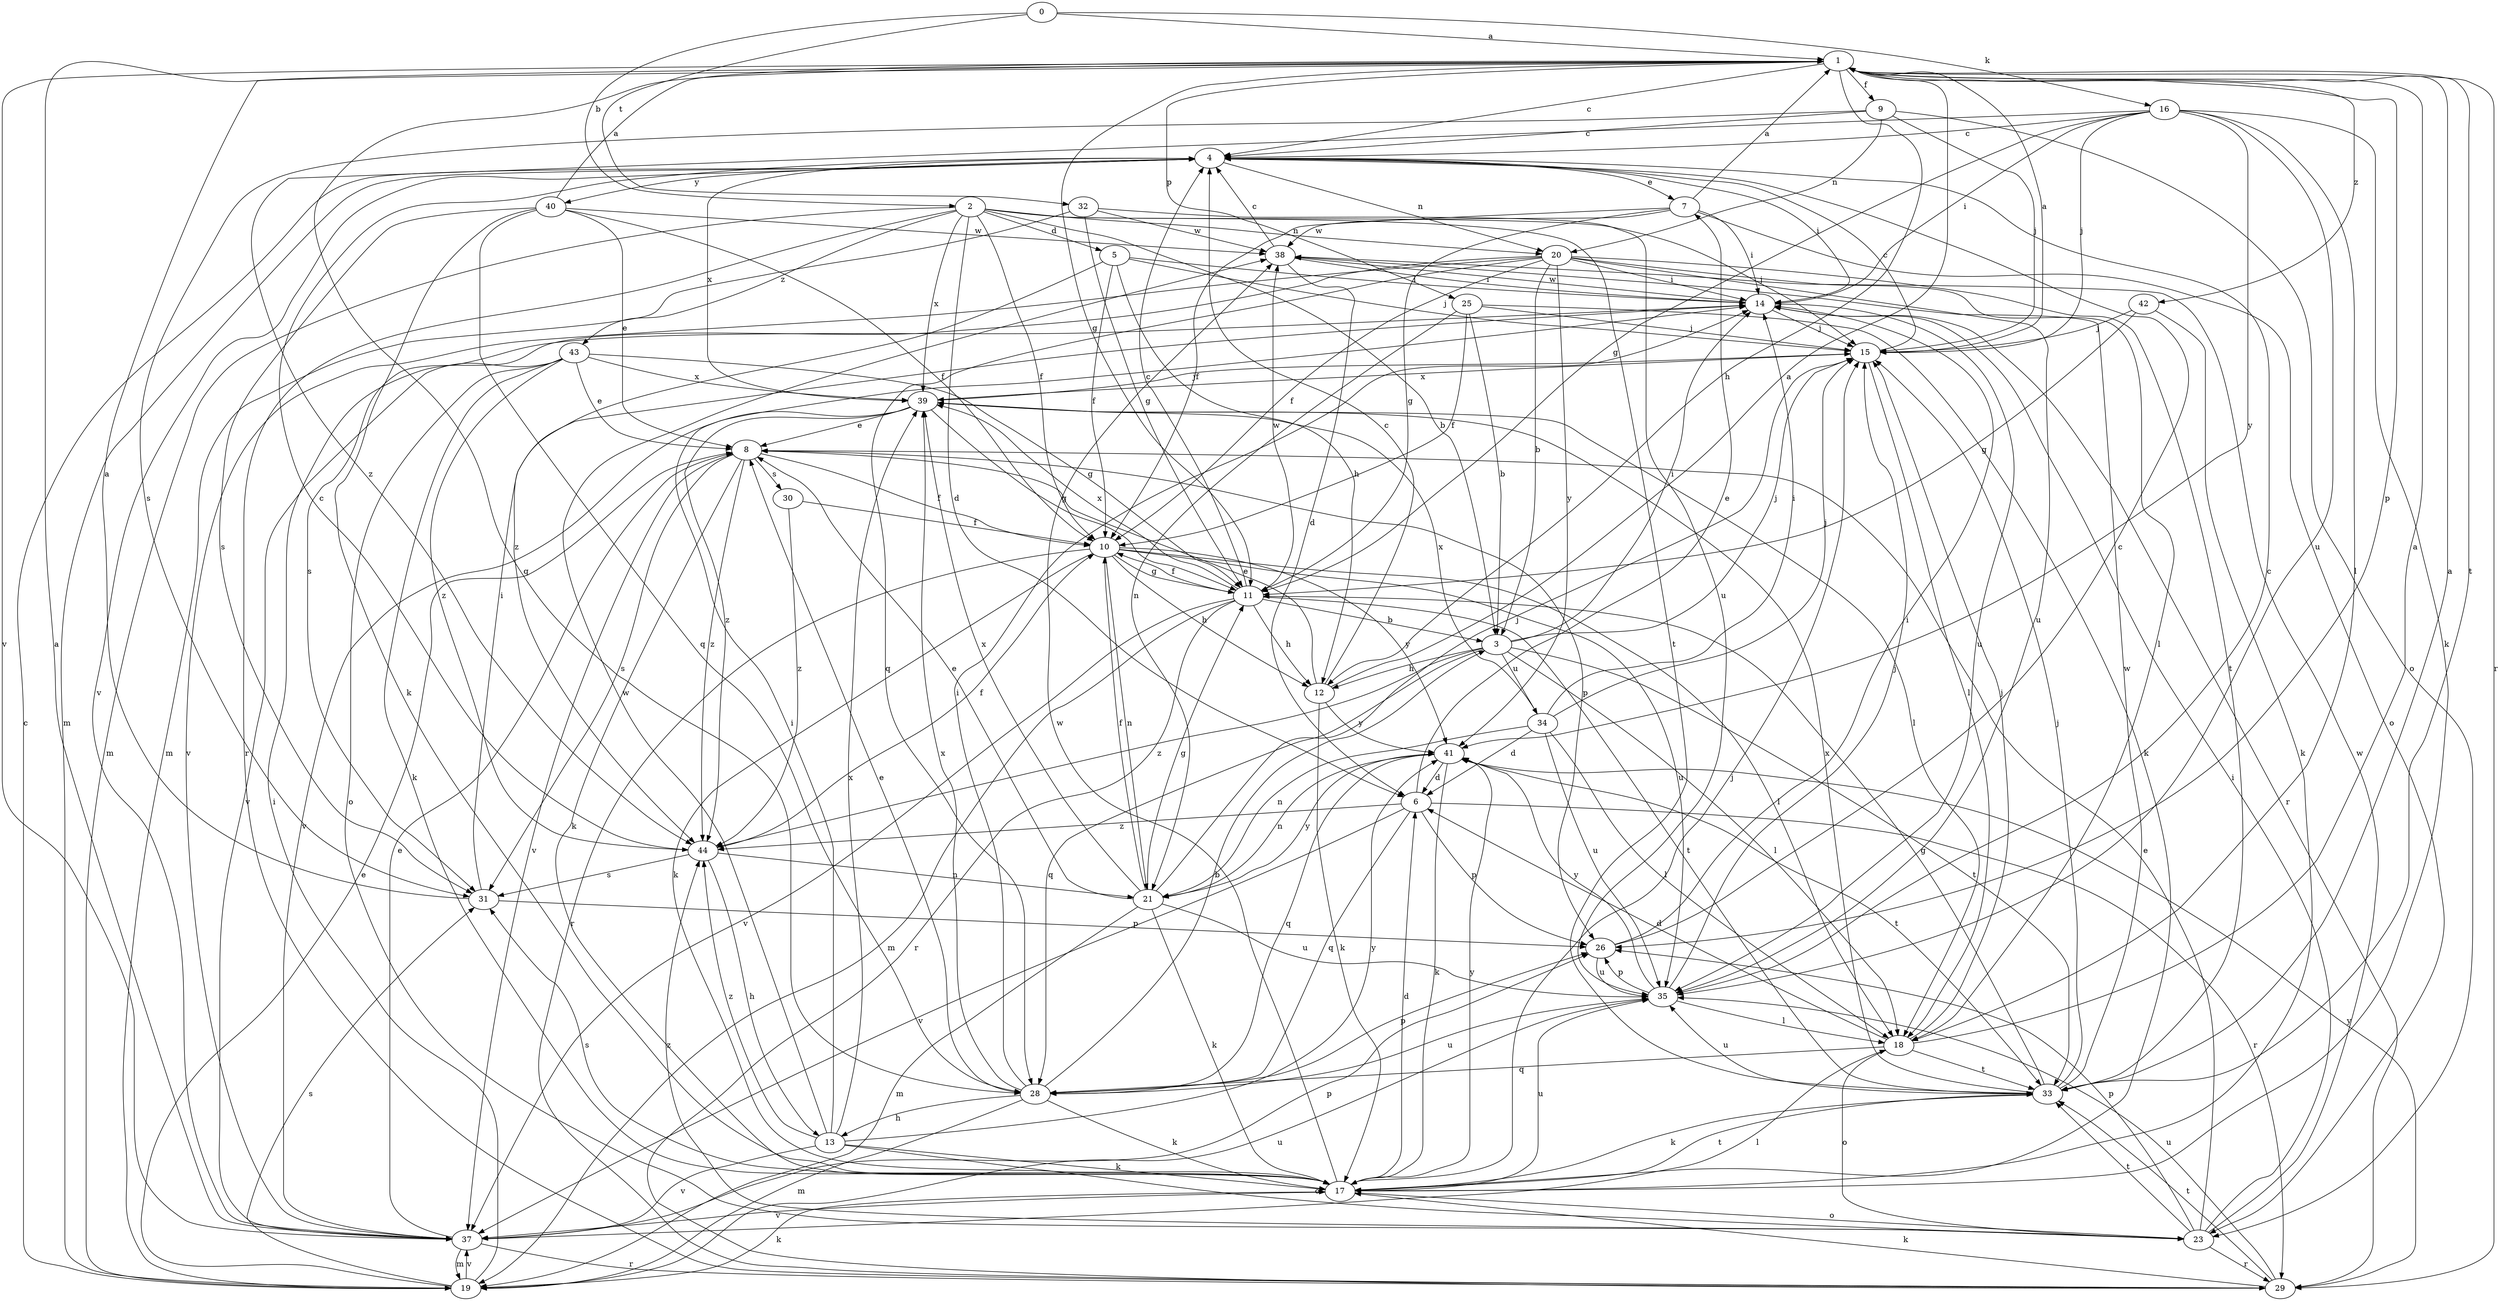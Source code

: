 strict digraph  {
0;
1;
2;
3;
4;
5;
6;
7;
8;
9;
10;
11;
12;
13;
14;
15;
16;
17;
18;
19;
20;
21;
23;
25;
26;
28;
29;
30;
31;
32;
33;
34;
35;
37;
38;
39;
40;
41;
42;
43;
44;
0 -> 1  [label=a];
0 -> 2  [label=b];
0 -> 16  [label=k];
0 -> 32  [label=t];
1 -> 4  [label=c];
1 -> 9  [label=f];
1 -> 11  [label=g];
1 -> 12  [label=h];
1 -> 25  [label=p];
1 -> 26  [label=p];
1 -> 28  [label=q];
1 -> 29  [label=r];
1 -> 33  [label=t];
1 -> 37  [label=v];
1 -> 42  [label=z];
2 -> 3  [label=b];
2 -> 5  [label=d];
2 -> 6  [label=d];
2 -> 10  [label=f];
2 -> 15  [label=j];
2 -> 19  [label=m];
2 -> 20  [label=n];
2 -> 29  [label=r];
2 -> 33  [label=t];
2 -> 39  [label=x];
2 -> 43  [label=z];
3 -> 12  [label=h];
3 -> 14  [label=i];
3 -> 15  [label=j];
3 -> 18  [label=l];
3 -> 28  [label=q];
3 -> 33  [label=t];
3 -> 34  [label=u];
3 -> 44  [label=z];
4 -> 7  [label=e];
4 -> 14  [label=i];
4 -> 19  [label=m];
4 -> 20  [label=n];
4 -> 37  [label=v];
4 -> 39  [label=x];
4 -> 40  [label=y];
5 -> 10  [label=f];
5 -> 12  [label=h];
5 -> 14  [label=i];
5 -> 15  [label=j];
5 -> 44  [label=z];
6 -> 7  [label=e];
6 -> 26  [label=p];
6 -> 28  [label=q];
6 -> 29  [label=r];
6 -> 37  [label=v];
6 -> 44  [label=z];
7 -> 1  [label=a];
7 -> 10  [label=f];
7 -> 11  [label=g];
7 -> 14  [label=i];
7 -> 23  [label=o];
7 -> 38  [label=w];
8 -> 10  [label=f];
8 -> 17  [label=k];
8 -> 26  [label=p];
8 -> 30  [label=s];
8 -> 31  [label=s];
8 -> 37  [label=v];
8 -> 44  [label=z];
9 -> 4  [label=c];
9 -> 15  [label=j];
9 -> 20  [label=n];
9 -> 23  [label=o];
9 -> 31  [label=s];
10 -> 11  [label=g];
10 -> 12  [label=h];
10 -> 17  [label=k];
10 -> 18  [label=l];
10 -> 21  [label=n];
10 -> 29  [label=r];
10 -> 35  [label=u];
10 -> 41  [label=y];
11 -> 3  [label=b];
11 -> 4  [label=c];
11 -> 10  [label=f];
11 -> 12  [label=h];
11 -> 19  [label=m];
11 -> 29  [label=r];
11 -> 33  [label=t];
11 -> 37  [label=v];
11 -> 38  [label=w];
11 -> 39  [label=x];
12 -> 1  [label=a];
12 -> 4  [label=c];
12 -> 8  [label=e];
12 -> 17  [label=k];
12 -> 41  [label=y];
13 -> 14  [label=i];
13 -> 17  [label=k];
13 -> 23  [label=o];
13 -> 37  [label=v];
13 -> 38  [label=w];
13 -> 39  [label=x];
13 -> 41  [label=y];
13 -> 44  [label=z];
14 -> 15  [label=j];
14 -> 29  [label=r];
14 -> 35  [label=u];
14 -> 38  [label=w];
15 -> 1  [label=a];
15 -> 4  [label=c];
15 -> 18  [label=l];
15 -> 39  [label=x];
16 -> 4  [label=c];
16 -> 11  [label=g];
16 -> 14  [label=i];
16 -> 15  [label=j];
16 -> 17  [label=k];
16 -> 18  [label=l];
16 -> 35  [label=u];
16 -> 41  [label=y];
16 -> 44  [label=z];
17 -> 6  [label=d];
17 -> 15  [label=j];
17 -> 23  [label=o];
17 -> 31  [label=s];
17 -> 33  [label=t];
17 -> 35  [label=u];
17 -> 37  [label=v];
17 -> 38  [label=w];
17 -> 41  [label=y];
18 -> 1  [label=a];
18 -> 6  [label=d];
18 -> 15  [label=j];
18 -> 23  [label=o];
18 -> 28  [label=q];
18 -> 33  [label=t];
19 -> 4  [label=c];
19 -> 8  [label=e];
19 -> 14  [label=i];
19 -> 17  [label=k];
19 -> 31  [label=s];
19 -> 35  [label=u];
19 -> 37  [label=v];
20 -> 3  [label=b];
20 -> 10  [label=f];
20 -> 14  [label=i];
20 -> 18  [label=l];
20 -> 28  [label=q];
20 -> 31  [label=s];
20 -> 33  [label=t];
20 -> 35  [label=u];
20 -> 37  [label=v];
20 -> 41  [label=y];
21 -> 8  [label=e];
21 -> 10  [label=f];
21 -> 11  [label=g];
21 -> 15  [label=j];
21 -> 17  [label=k];
21 -> 19  [label=m];
21 -> 35  [label=u];
21 -> 39  [label=x];
21 -> 41  [label=y];
23 -> 8  [label=e];
23 -> 14  [label=i];
23 -> 26  [label=p];
23 -> 29  [label=r];
23 -> 33  [label=t];
23 -> 38  [label=w];
23 -> 44  [label=z];
25 -> 3  [label=b];
25 -> 10  [label=f];
25 -> 15  [label=j];
25 -> 17  [label=k];
25 -> 21  [label=n];
26 -> 4  [label=c];
26 -> 14  [label=i];
26 -> 35  [label=u];
28 -> 3  [label=b];
28 -> 8  [label=e];
28 -> 13  [label=h];
28 -> 14  [label=i];
28 -> 17  [label=k];
28 -> 19  [label=m];
28 -> 26  [label=p];
28 -> 35  [label=u];
28 -> 39  [label=x];
29 -> 17  [label=k];
29 -> 33  [label=t];
29 -> 35  [label=u];
29 -> 41  [label=y];
30 -> 10  [label=f];
30 -> 44  [label=z];
31 -> 1  [label=a];
31 -> 14  [label=i];
31 -> 26  [label=p];
32 -> 11  [label=g];
32 -> 19  [label=m];
32 -> 35  [label=u];
32 -> 38  [label=w];
33 -> 1  [label=a];
33 -> 11  [label=g];
33 -> 15  [label=j];
33 -> 17  [label=k];
33 -> 35  [label=u];
33 -> 38  [label=w];
33 -> 39  [label=x];
34 -> 6  [label=d];
34 -> 14  [label=i];
34 -> 15  [label=j];
34 -> 18  [label=l];
34 -> 21  [label=n];
34 -> 35  [label=u];
34 -> 39  [label=x];
35 -> 4  [label=c];
35 -> 15  [label=j];
35 -> 18  [label=l];
35 -> 26  [label=p];
35 -> 41  [label=y];
37 -> 1  [label=a];
37 -> 8  [label=e];
37 -> 18  [label=l];
37 -> 19  [label=m];
37 -> 26  [label=p];
37 -> 29  [label=r];
38 -> 4  [label=c];
38 -> 6  [label=d];
38 -> 14  [label=i];
39 -> 8  [label=e];
39 -> 11  [label=g];
39 -> 15  [label=j];
39 -> 18  [label=l];
39 -> 37  [label=v];
39 -> 44  [label=z];
40 -> 1  [label=a];
40 -> 8  [label=e];
40 -> 10  [label=f];
40 -> 17  [label=k];
40 -> 28  [label=q];
40 -> 31  [label=s];
40 -> 38  [label=w];
41 -> 6  [label=d];
41 -> 17  [label=k];
41 -> 21  [label=n];
41 -> 28  [label=q];
41 -> 33  [label=t];
42 -> 11  [label=g];
42 -> 15  [label=j];
42 -> 17  [label=k];
43 -> 8  [label=e];
43 -> 11  [label=g];
43 -> 17  [label=k];
43 -> 23  [label=o];
43 -> 37  [label=v];
43 -> 39  [label=x];
43 -> 44  [label=z];
44 -> 4  [label=c];
44 -> 10  [label=f];
44 -> 13  [label=h];
44 -> 21  [label=n];
44 -> 31  [label=s];
}
